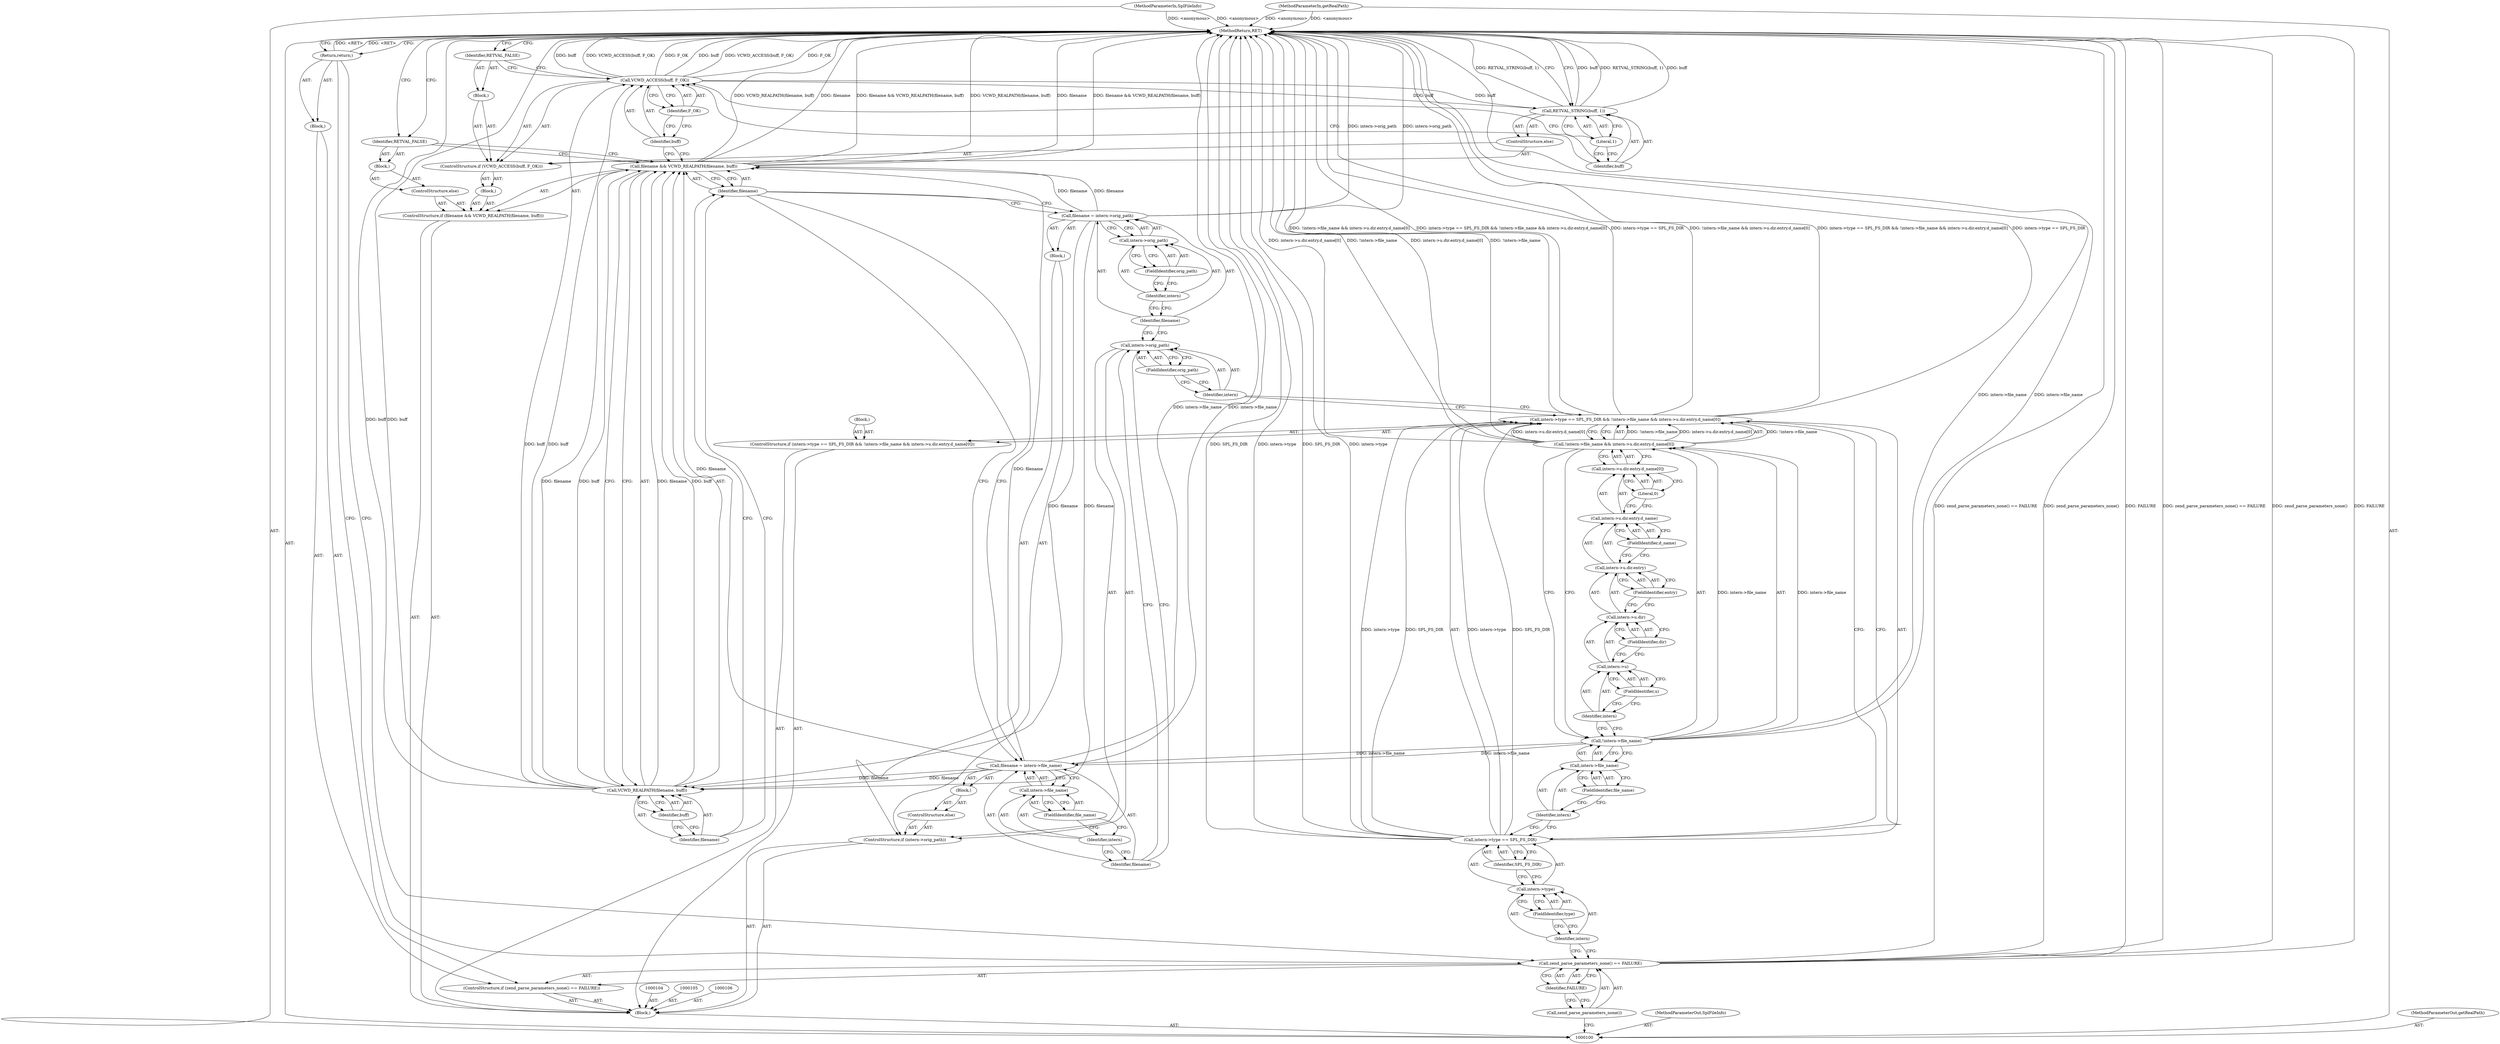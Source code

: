digraph "0_php-src_7245bff300d3fa8bacbef7897ff080a6f1c23eba?w=1_12" {
"1000174" [label="(MethodReturn,RET)"];
"1000101" [label="(MethodParameterIn,SplFileInfo)"];
"1000236" [label="(MethodParameterOut,SplFileInfo)"];
"1000102" [label="(MethodParameterIn,getRealPath)"];
"1000237" [label="(MethodParameterOut,getRealPath)"];
"1000118" [label="(FieldIdentifier,type)"];
"1000113" [label="(ControlStructure,if (intern->type == SPL_FS_DIR && !intern->file_name && intern->u.dir.entry.d_name[0]))"];
"1000119" [label="(Identifier,SPL_FS_DIR)"];
"1000120" [label="(Call,!intern->file_name && intern->u.dir.entry.d_name[0])"];
"1000121" [label="(Call,!intern->file_name)"];
"1000122" [label="(Call,intern->file_name)"];
"1000123" [label="(Identifier,intern)"];
"1000124" [label="(FieldIdentifier,file_name)"];
"1000125" [label="(Call,intern->u.dir.entry.d_name[0])"];
"1000126" [label="(Call,intern->u.dir.entry.d_name)"];
"1000127" [label="(Call,intern->u.dir.entry)"];
"1000128" [label="(Call,intern->u.dir)"];
"1000129" [label="(Call,intern->u)"];
"1000130" [label="(Identifier,intern)"];
"1000114" [label="(Call,intern->type == SPL_FS_DIR && !intern->file_name && intern->u.dir.entry.d_name[0])"];
"1000115" [label="(Call,intern->type == SPL_FS_DIR)"];
"1000116" [label="(Call,intern->type)"];
"1000117" [label="(Identifier,intern)"];
"1000131" [label="(FieldIdentifier,u)"];
"1000132" [label="(FieldIdentifier,dir)"];
"1000133" [label="(FieldIdentifier,entry)"];
"1000134" [label="(FieldIdentifier,d_name)"];
"1000135" [label="(Literal,0)"];
"1000136" [label="(Block,)"];
"1000140" [label="(FieldIdentifier,orig_path)"];
"1000137" [label="(ControlStructure,if (intern->orig_path))"];
"1000141" [label="(Block,)"];
"1000138" [label="(Call,intern->orig_path)"];
"1000139" [label="(Identifier,intern)"];
"1000144" [label="(Call,intern->orig_path)"];
"1000145" [label="(Identifier,intern)"];
"1000146" [label="(FieldIdentifier,orig_path)"];
"1000142" [label="(Call,filename = intern->orig_path)"];
"1000143" [label="(Identifier,filename)"];
"1000103" [label="(Block,)"];
"1000147" [label="(ControlStructure,else)"];
"1000148" [label="(Block,)"];
"1000151" [label="(Call,intern->file_name)"];
"1000152" [label="(Identifier,intern)"];
"1000153" [label="(FieldIdentifier,file_name)"];
"1000149" [label="(Call,filename = intern->file_name)"];
"1000150" [label="(Identifier,filename)"];
"1000154" [label="(ControlStructure,if (filename && VCWD_REALPATH(filename, buff)))"];
"1000157" [label="(Call,VCWD_REALPATH(filename, buff))"];
"1000158" [label="(Identifier,filename)"];
"1000159" [label="(Identifier,buff)"];
"1000160" [label="(Block,)"];
"1000155" [label="(Call,filename && VCWD_REALPATH(filename, buff))"];
"1000156" [label="(Identifier,filename)"];
"1000163" [label="(Identifier,buff)"];
"1000161" [label="(ControlStructure,if (VCWD_ACCESS(buff, F_OK)))"];
"1000164" [label="(Identifier,F_OK)"];
"1000165" [label="(Block,)"];
"1000162" [label="(Call,VCWD_ACCESS(buff, F_OK))"];
"1000166" [label="(Identifier,RETVAL_FALSE)"];
"1000167" [label="(ControlStructure,else)"];
"1000169" [label="(Identifier,buff)"];
"1000168" [label="(Call,RETVAL_STRING(buff, 1))"];
"1000170" [label="(Literal,1)"];
"1000171" [label="(ControlStructure,else)"];
"1000172" [label="(Block,)"];
"1000173" [label="(Identifier,RETVAL_FALSE)"];
"1000107" [label="(ControlStructure,if (zend_parse_parameters_none() == FAILURE))"];
"1000110" [label="(Identifier,FAILURE)"];
"1000111" [label="(Block,)"];
"1000108" [label="(Call,zend_parse_parameters_none() == FAILURE)"];
"1000109" [label="(Call,zend_parse_parameters_none())"];
"1000112" [label="(Return,return;)"];
"1000174" -> "1000100"  [label="AST: "];
"1000174" -> "1000112"  [label="CFG: "];
"1000174" -> "1000166"  [label="CFG: "];
"1000174" -> "1000168"  [label="CFG: "];
"1000174" -> "1000173"  [label="CFG: "];
"1000112" -> "1000174"  [label="DDG: <RET>"];
"1000157" -> "1000174"  [label="DDG: buff"];
"1000120" -> "1000174"  [label="DDG: intern->u.dir.entry.d_name[0]"];
"1000120" -> "1000174"  [label="DDG: !intern->file_name"];
"1000108" -> "1000174"  [label="DDG: zend_parse_parameters_none() == FAILURE"];
"1000108" -> "1000174"  [label="DDG: zend_parse_parameters_none()"];
"1000108" -> "1000174"  [label="DDG: FAILURE"];
"1000149" -> "1000174"  [label="DDG: intern->file_name"];
"1000168" -> "1000174"  [label="DDG: buff"];
"1000168" -> "1000174"  [label="DDG: RETVAL_STRING(buff, 1)"];
"1000155" -> "1000174"  [label="DDG: VCWD_REALPATH(filename, buff)"];
"1000155" -> "1000174"  [label="DDG: filename"];
"1000155" -> "1000174"  [label="DDG: filename && VCWD_REALPATH(filename, buff)"];
"1000114" -> "1000174"  [label="DDG: intern->type == SPL_FS_DIR && !intern->file_name && intern->u.dir.entry.d_name[0]"];
"1000114" -> "1000174"  [label="DDG: intern->type == SPL_FS_DIR"];
"1000114" -> "1000174"  [label="DDG: !intern->file_name && intern->u.dir.entry.d_name[0]"];
"1000102" -> "1000174"  [label="DDG: <anonymous>"];
"1000121" -> "1000174"  [label="DDG: intern->file_name"];
"1000115" -> "1000174"  [label="DDG: SPL_FS_DIR"];
"1000115" -> "1000174"  [label="DDG: intern->type"];
"1000162" -> "1000174"  [label="DDG: F_OK"];
"1000162" -> "1000174"  [label="DDG: buff"];
"1000162" -> "1000174"  [label="DDG: VCWD_ACCESS(buff, F_OK)"];
"1000142" -> "1000174"  [label="DDG: intern->orig_path"];
"1000101" -> "1000174"  [label="DDG: <anonymous>"];
"1000101" -> "1000100"  [label="AST: "];
"1000101" -> "1000174"  [label="DDG: <anonymous>"];
"1000236" -> "1000100"  [label="AST: "];
"1000102" -> "1000100"  [label="AST: "];
"1000102" -> "1000174"  [label="DDG: <anonymous>"];
"1000237" -> "1000100"  [label="AST: "];
"1000118" -> "1000116"  [label="AST: "];
"1000118" -> "1000117"  [label="CFG: "];
"1000116" -> "1000118"  [label="CFG: "];
"1000113" -> "1000103"  [label="AST: "];
"1000114" -> "1000113"  [label="AST: "];
"1000136" -> "1000113"  [label="AST: "];
"1000119" -> "1000115"  [label="AST: "];
"1000119" -> "1000116"  [label="CFG: "];
"1000115" -> "1000119"  [label="CFG: "];
"1000120" -> "1000114"  [label="AST: "];
"1000120" -> "1000121"  [label="CFG: "];
"1000120" -> "1000125"  [label="CFG: "];
"1000121" -> "1000120"  [label="AST: "];
"1000125" -> "1000120"  [label="AST: "];
"1000114" -> "1000120"  [label="CFG: "];
"1000120" -> "1000174"  [label="DDG: intern->u.dir.entry.d_name[0]"];
"1000120" -> "1000174"  [label="DDG: !intern->file_name"];
"1000120" -> "1000114"  [label="DDG: !intern->file_name"];
"1000120" -> "1000114"  [label="DDG: intern->u.dir.entry.d_name[0]"];
"1000121" -> "1000120"  [label="DDG: intern->file_name"];
"1000121" -> "1000120"  [label="AST: "];
"1000121" -> "1000122"  [label="CFG: "];
"1000122" -> "1000121"  [label="AST: "];
"1000130" -> "1000121"  [label="CFG: "];
"1000120" -> "1000121"  [label="CFG: "];
"1000121" -> "1000174"  [label="DDG: intern->file_name"];
"1000121" -> "1000120"  [label="DDG: intern->file_name"];
"1000121" -> "1000149"  [label="DDG: intern->file_name"];
"1000122" -> "1000121"  [label="AST: "];
"1000122" -> "1000124"  [label="CFG: "];
"1000123" -> "1000122"  [label="AST: "];
"1000124" -> "1000122"  [label="AST: "];
"1000121" -> "1000122"  [label="CFG: "];
"1000123" -> "1000122"  [label="AST: "];
"1000123" -> "1000115"  [label="CFG: "];
"1000124" -> "1000123"  [label="CFG: "];
"1000124" -> "1000122"  [label="AST: "];
"1000124" -> "1000123"  [label="CFG: "];
"1000122" -> "1000124"  [label="CFG: "];
"1000125" -> "1000120"  [label="AST: "];
"1000125" -> "1000135"  [label="CFG: "];
"1000126" -> "1000125"  [label="AST: "];
"1000135" -> "1000125"  [label="AST: "];
"1000120" -> "1000125"  [label="CFG: "];
"1000126" -> "1000125"  [label="AST: "];
"1000126" -> "1000134"  [label="CFG: "];
"1000127" -> "1000126"  [label="AST: "];
"1000134" -> "1000126"  [label="AST: "];
"1000135" -> "1000126"  [label="CFG: "];
"1000127" -> "1000126"  [label="AST: "];
"1000127" -> "1000133"  [label="CFG: "];
"1000128" -> "1000127"  [label="AST: "];
"1000133" -> "1000127"  [label="AST: "];
"1000134" -> "1000127"  [label="CFG: "];
"1000128" -> "1000127"  [label="AST: "];
"1000128" -> "1000132"  [label="CFG: "];
"1000129" -> "1000128"  [label="AST: "];
"1000132" -> "1000128"  [label="AST: "];
"1000133" -> "1000128"  [label="CFG: "];
"1000129" -> "1000128"  [label="AST: "];
"1000129" -> "1000131"  [label="CFG: "];
"1000130" -> "1000129"  [label="AST: "];
"1000131" -> "1000129"  [label="AST: "];
"1000132" -> "1000129"  [label="CFG: "];
"1000130" -> "1000129"  [label="AST: "];
"1000130" -> "1000121"  [label="CFG: "];
"1000131" -> "1000130"  [label="CFG: "];
"1000114" -> "1000113"  [label="AST: "];
"1000114" -> "1000115"  [label="CFG: "];
"1000114" -> "1000120"  [label="CFG: "];
"1000115" -> "1000114"  [label="AST: "];
"1000120" -> "1000114"  [label="AST: "];
"1000139" -> "1000114"  [label="CFG: "];
"1000114" -> "1000174"  [label="DDG: intern->type == SPL_FS_DIR && !intern->file_name && intern->u.dir.entry.d_name[0]"];
"1000114" -> "1000174"  [label="DDG: intern->type == SPL_FS_DIR"];
"1000114" -> "1000174"  [label="DDG: !intern->file_name && intern->u.dir.entry.d_name[0]"];
"1000115" -> "1000114"  [label="DDG: intern->type"];
"1000115" -> "1000114"  [label="DDG: SPL_FS_DIR"];
"1000120" -> "1000114"  [label="DDG: !intern->file_name"];
"1000120" -> "1000114"  [label="DDG: intern->u.dir.entry.d_name[0]"];
"1000115" -> "1000114"  [label="AST: "];
"1000115" -> "1000119"  [label="CFG: "];
"1000116" -> "1000115"  [label="AST: "];
"1000119" -> "1000115"  [label="AST: "];
"1000123" -> "1000115"  [label="CFG: "];
"1000114" -> "1000115"  [label="CFG: "];
"1000115" -> "1000174"  [label="DDG: SPL_FS_DIR"];
"1000115" -> "1000174"  [label="DDG: intern->type"];
"1000115" -> "1000114"  [label="DDG: intern->type"];
"1000115" -> "1000114"  [label="DDG: SPL_FS_DIR"];
"1000116" -> "1000115"  [label="AST: "];
"1000116" -> "1000118"  [label="CFG: "];
"1000117" -> "1000116"  [label="AST: "];
"1000118" -> "1000116"  [label="AST: "];
"1000119" -> "1000116"  [label="CFG: "];
"1000117" -> "1000116"  [label="AST: "];
"1000117" -> "1000108"  [label="CFG: "];
"1000118" -> "1000117"  [label="CFG: "];
"1000131" -> "1000129"  [label="AST: "];
"1000131" -> "1000130"  [label="CFG: "];
"1000129" -> "1000131"  [label="CFG: "];
"1000132" -> "1000128"  [label="AST: "];
"1000132" -> "1000129"  [label="CFG: "];
"1000128" -> "1000132"  [label="CFG: "];
"1000133" -> "1000127"  [label="AST: "];
"1000133" -> "1000128"  [label="CFG: "];
"1000127" -> "1000133"  [label="CFG: "];
"1000134" -> "1000126"  [label="AST: "];
"1000134" -> "1000127"  [label="CFG: "];
"1000126" -> "1000134"  [label="CFG: "];
"1000135" -> "1000125"  [label="AST: "];
"1000135" -> "1000126"  [label="CFG: "];
"1000125" -> "1000135"  [label="CFG: "];
"1000136" -> "1000113"  [label="AST: "];
"1000140" -> "1000138"  [label="AST: "];
"1000140" -> "1000139"  [label="CFG: "];
"1000138" -> "1000140"  [label="CFG: "];
"1000137" -> "1000103"  [label="AST: "];
"1000138" -> "1000137"  [label="AST: "];
"1000141" -> "1000137"  [label="AST: "];
"1000147" -> "1000137"  [label="AST: "];
"1000141" -> "1000137"  [label="AST: "];
"1000142" -> "1000141"  [label="AST: "];
"1000138" -> "1000137"  [label="AST: "];
"1000138" -> "1000140"  [label="CFG: "];
"1000139" -> "1000138"  [label="AST: "];
"1000140" -> "1000138"  [label="AST: "];
"1000143" -> "1000138"  [label="CFG: "];
"1000150" -> "1000138"  [label="CFG: "];
"1000139" -> "1000138"  [label="AST: "];
"1000139" -> "1000114"  [label="CFG: "];
"1000140" -> "1000139"  [label="CFG: "];
"1000144" -> "1000142"  [label="AST: "];
"1000144" -> "1000146"  [label="CFG: "];
"1000145" -> "1000144"  [label="AST: "];
"1000146" -> "1000144"  [label="AST: "];
"1000142" -> "1000144"  [label="CFG: "];
"1000145" -> "1000144"  [label="AST: "];
"1000145" -> "1000143"  [label="CFG: "];
"1000146" -> "1000145"  [label="CFG: "];
"1000146" -> "1000144"  [label="AST: "];
"1000146" -> "1000145"  [label="CFG: "];
"1000144" -> "1000146"  [label="CFG: "];
"1000142" -> "1000141"  [label="AST: "];
"1000142" -> "1000144"  [label="CFG: "];
"1000143" -> "1000142"  [label="AST: "];
"1000144" -> "1000142"  [label="AST: "];
"1000156" -> "1000142"  [label="CFG: "];
"1000142" -> "1000174"  [label="DDG: intern->orig_path"];
"1000142" -> "1000155"  [label="DDG: filename"];
"1000142" -> "1000157"  [label="DDG: filename"];
"1000143" -> "1000142"  [label="AST: "];
"1000143" -> "1000138"  [label="CFG: "];
"1000145" -> "1000143"  [label="CFG: "];
"1000103" -> "1000100"  [label="AST: "];
"1000104" -> "1000103"  [label="AST: "];
"1000105" -> "1000103"  [label="AST: "];
"1000106" -> "1000103"  [label="AST: "];
"1000107" -> "1000103"  [label="AST: "];
"1000113" -> "1000103"  [label="AST: "];
"1000137" -> "1000103"  [label="AST: "];
"1000154" -> "1000103"  [label="AST: "];
"1000147" -> "1000137"  [label="AST: "];
"1000148" -> "1000147"  [label="AST: "];
"1000148" -> "1000147"  [label="AST: "];
"1000149" -> "1000148"  [label="AST: "];
"1000151" -> "1000149"  [label="AST: "];
"1000151" -> "1000153"  [label="CFG: "];
"1000152" -> "1000151"  [label="AST: "];
"1000153" -> "1000151"  [label="AST: "];
"1000149" -> "1000151"  [label="CFG: "];
"1000152" -> "1000151"  [label="AST: "];
"1000152" -> "1000150"  [label="CFG: "];
"1000153" -> "1000152"  [label="CFG: "];
"1000153" -> "1000151"  [label="AST: "];
"1000153" -> "1000152"  [label="CFG: "];
"1000151" -> "1000153"  [label="CFG: "];
"1000149" -> "1000148"  [label="AST: "];
"1000149" -> "1000151"  [label="CFG: "];
"1000150" -> "1000149"  [label="AST: "];
"1000151" -> "1000149"  [label="AST: "];
"1000156" -> "1000149"  [label="CFG: "];
"1000149" -> "1000174"  [label="DDG: intern->file_name"];
"1000121" -> "1000149"  [label="DDG: intern->file_name"];
"1000149" -> "1000155"  [label="DDG: filename"];
"1000149" -> "1000157"  [label="DDG: filename"];
"1000150" -> "1000149"  [label="AST: "];
"1000150" -> "1000138"  [label="CFG: "];
"1000152" -> "1000150"  [label="CFG: "];
"1000154" -> "1000103"  [label="AST: "];
"1000155" -> "1000154"  [label="AST: "];
"1000160" -> "1000154"  [label="AST: "];
"1000171" -> "1000154"  [label="AST: "];
"1000157" -> "1000155"  [label="AST: "];
"1000157" -> "1000159"  [label="CFG: "];
"1000158" -> "1000157"  [label="AST: "];
"1000159" -> "1000157"  [label="AST: "];
"1000155" -> "1000157"  [label="CFG: "];
"1000157" -> "1000174"  [label="DDG: buff"];
"1000157" -> "1000155"  [label="DDG: filename"];
"1000157" -> "1000155"  [label="DDG: buff"];
"1000142" -> "1000157"  [label="DDG: filename"];
"1000149" -> "1000157"  [label="DDG: filename"];
"1000157" -> "1000162"  [label="DDG: buff"];
"1000158" -> "1000157"  [label="AST: "];
"1000158" -> "1000156"  [label="CFG: "];
"1000159" -> "1000158"  [label="CFG: "];
"1000159" -> "1000157"  [label="AST: "];
"1000159" -> "1000158"  [label="CFG: "];
"1000157" -> "1000159"  [label="CFG: "];
"1000160" -> "1000154"  [label="AST: "];
"1000161" -> "1000160"  [label="AST: "];
"1000155" -> "1000154"  [label="AST: "];
"1000155" -> "1000156"  [label="CFG: "];
"1000155" -> "1000157"  [label="CFG: "];
"1000156" -> "1000155"  [label="AST: "];
"1000157" -> "1000155"  [label="AST: "];
"1000163" -> "1000155"  [label="CFG: "];
"1000173" -> "1000155"  [label="CFG: "];
"1000155" -> "1000174"  [label="DDG: VCWD_REALPATH(filename, buff)"];
"1000155" -> "1000174"  [label="DDG: filename"];
"1000155" -> "1000174"  [label="DDG: filename && VCWD_REALPATH(filename, buff)"];
"1000157" -> "1000155"  [label="DDG: filename"];
"1000157" -> "1000155"  [label="DDG: buff"];
"1000142" -> "1000155"  [label="DDG: filename"];
"1000149" -> "1000155"  [label="DDG: filename"];
"1000156" -> "1000155"  [label="AST: "];
"1000156" -> "1000142"  [label="CFG: "];
"1000156" -> "1000149"  [label="CFG: "];
"1000158" -> "1000156"  [label="CFG: "];
"1000155" -> "1000156"  [label="CFG: "];
"1000163" -> "1000162"  [label="AST: "];
"1000163" -> "1000155"  [label="CFG: "];
"1000164" -> "1000163"  [label="CFG: "];
"1000161" -> "1000160"  [label="AST: "];
"1000162" -> "1000161"  [label="AST: "];
"1000165" -> "1000161"  [label="AST: "];
"1000167" -> "1000161"  [label="AST: "];
"1000164" -> "1000162"  [label="AST: "];
"1000164" -> "1000163"  [label="CFG: "];
"1000162" -> "1000164"  [label="CFG: "];
"1000165" -> "1000161"  [label="AST: "];
"1000166" -> "1000165"  [label="AST: "];
"1000162" -> "1000161"  [label="AST: "];
"1000162" -> "1000164"  [label="CFG: "];
"1000163" -> "1000162"  [label="AST: "];
"1000164" -> "1000162"  [label="AST: "];
"1000166" -> "1000162"  [label="CFG: "];
"1000169" -> "1000162"  [label="CFG: "];
"1000162" -> "1000174"  [label="DDG: F_OK"];
"1000162" -> "1000174"  [label="DDG: buff"];
"1000162" -> "1000174"  [label="DDG: VCWD_ACCESS(buff, F_OK)"];
"1000157" -> "1000162"  [label="DDG: buff"];
"1000162" -> "1000168"  [label="DDG: buff"];
"1000166" -> "1000165"  [label="AST: "];
"1000166" -> "1000162"  [label="CFG: "];
"1000174" -> "1000166"  [label="CFG: "];
"1000167" -> "1000161"  [label="AST: "];
"1000168" -> "1000167"  [label="AST: "];
"1000169" -> "1000168"  [label="AST: "];
"1000169" -> "1000162"  [label="CFG: "];
"1000170" -> "1000169"  [label="CFG: "];
"1000168" -> "1000167"  [label="AST: "];
"1000168" -> "1000170"  [label="CFG: "];
"1000169" -> "1000168"  [label="AST: "];
"1000170" -> "1000168"  [label="AST: "];
"1000174" -> "1000168"  [label="CFG: "];
"1000168" -> "1000174"  [label="DDG: buff"];
"1000168" -> "1000174"  [label="DDG: RETVAL_STRING(buff, 1)"];
"1000162" -> "1000168"  [label="DDG: buff"];
"1000170" -> "1000168"  [label="AST: "];
"1000170" -> "1000169"  [label="CFG: "];
"1000168" -> "1000170"  [label="CFG: "];
"1000171" -> "1000154"  [label="AST: "];
"1000172" -> "1000171"  [label="AST: "];
"1000172" -> "1000171"  [label="AST: "];
"1000173" -> "1000172"  [label="AST: "];
"1000173" -> "1000172"  [label="AST: "];
"1000173" -> "1000155"  [label="CFG: "];
"1000174" -> "1000173"  [label="CFG: "];
"1000107" -> "1000103"  [label="AST: "];
"1000108" -> "1000107"  [label="AST: "];
"1000111" -> "1000107"  [label="AST: "];
"1000110" -> "1000108"  [label="AST: "];
"1000110" -> "1000109"  [label="CFG: "];
"1000108" -> "1000110"  [label="CFG: "];
"1000111" -> "1000107"  [label="AST: "];
"1000112" -> "1000111"  [label="AST: "];
"1000108" -> "1000107"  [label="AST: "];
"1000108" -> "1000110"  [label="CFG: "];
"1000109" -> "1000108"  [label="AST: "];
"1000110" -> "1000108"  [label="AST: "];
"1000112" -> "1000108"  [label="CFG: "];
"1000117" -> "1000108"  [label="CFG: "];
"1000108" -> "1000174"  [label="DDG: zend_parse_parameters_none() == FAILURE"];
"1000108" -> "1000174"  [label="DDG: zend_parse_parameters_none()"];
"1000108" -> "1000174"  [label="DDG: FAILURE"];
"1000109" -> "1000108"  [label="AST: "];
"1000109" -> "1000100"  [label="CFG: "];
"1000110" -> "1000109"  [label="CFG: "];
"1000112" -> "1000111"  [label="AST: "];
"1000112" -> "1000108"  [label="CFG: "];
"1000174" -> "1000112"  [label="CFG: "];
"1000112" -> "1000174"  [label="DDG: <RET>"];
}
